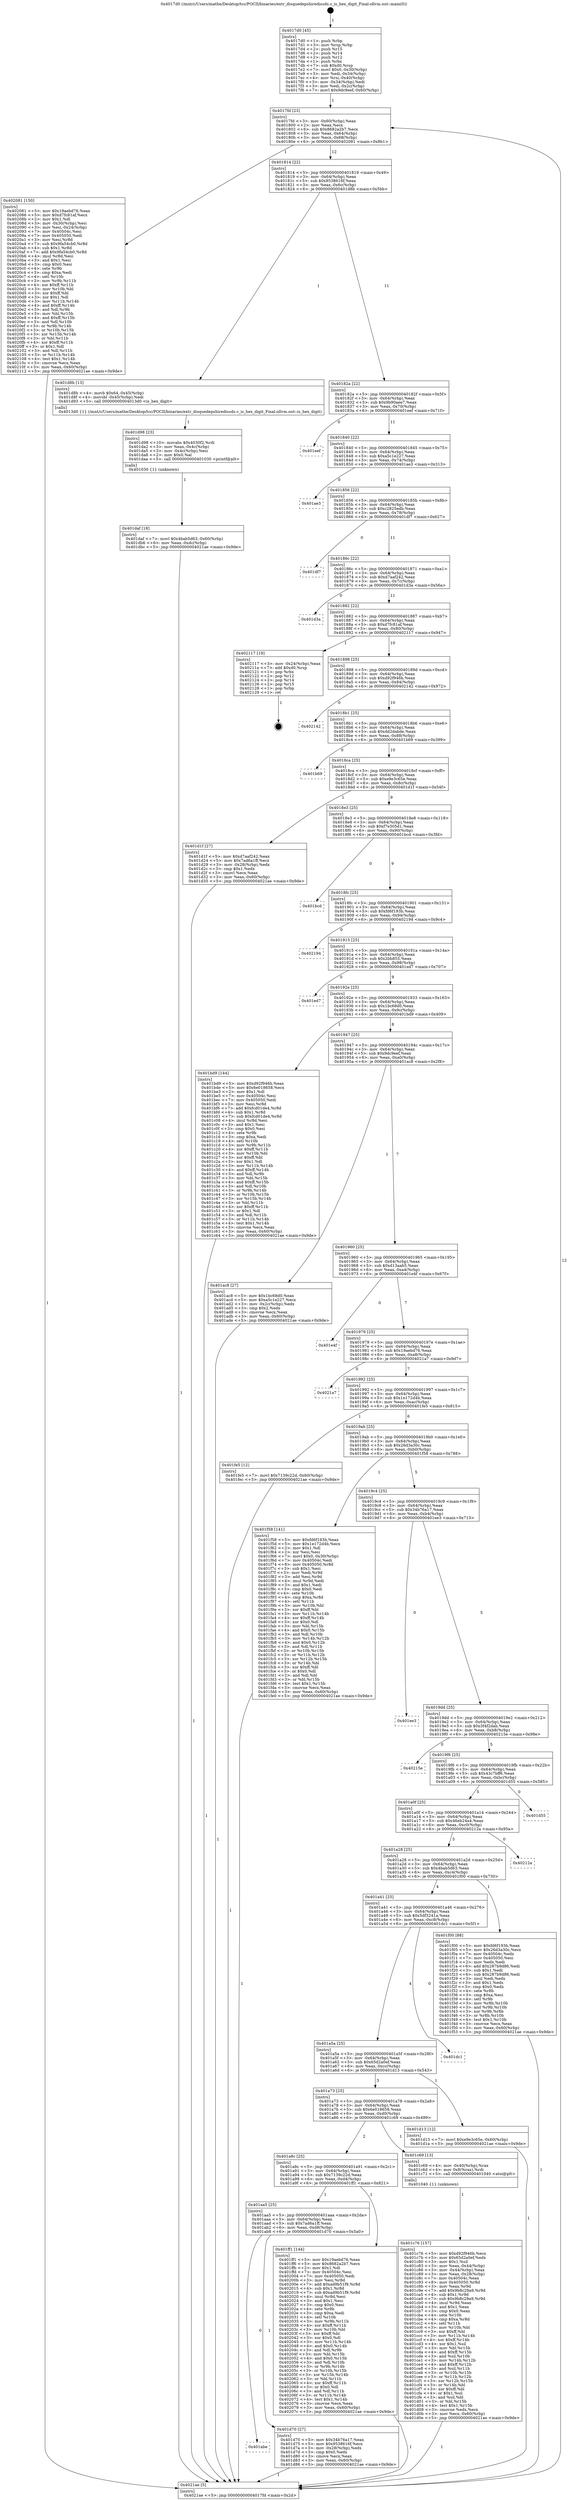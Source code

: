 digraph "0x4017d0" {
  label = "0x4017d0 (/mnt/c/Users/mathe/Desktop/tcc/POCII/binaries/extr_disquedepshiredissds.c_is_hex_digit_Final-ollvm.out::main(0))"
  labelloc = "t"
  node[shape=record]

  Entry [label="",width=0.3,height=0.3,shape=circle,fillcolor=black,style=filled]
  "0x4017fd" [label="{
     0x4017fd [23]\l
     | [instrs]\l
     &nbsp;&nbsp;0x4017fd \<+3\>: mov -0x60(%rbp),%eax\l
     &nbsp;&nbsp;0x401800 \<+2\>: mov %eax,%ecx\l
     &nbsp;&nbsp;0x401802 \<+6\>: sub $0x8682a2b7,%ecx\l
     &nbsp;&nbsp;0x401808 \<+3\>: mov %eax,-0x64(%rbp)\l
     &nbsp;&nbsp;0x40180b \<+3\>: mov %ecx,-0x68(%rbp)\l
     &nbsp;&nbsp;0x40180e \<+6\>: je 0000000000402081 \<main+0x8b1\>\l
  }"]
  "0x402081" [label="{
     0x402081 [150]\l
     | [instrs]\l
     &nbsp;&nbsp;0x402081 \<+5\>: mov $0x19aebd76,%eax\l
     &nbsp;&nbsp;0x402086 \<+5\>: mov $0xd7fc81af,%ecx\l
     &nbsp;&nbsp;0x40208b \<+2\>: mov $0x1,%dl\l
     &nbsp;&nbsp;0x40208d \<+3\>: mov -0x30(%rbp),%esi\l
     &nbsp;&nbsp;0x402090 \<+3\>: mov %esi,-0x24(%rbp)\l
     &nbsp;&nbsp;0x402093 \<+7\>: mov 0x40504c,%esi\l
     &nbsp;&nbsp;0x40209a \<+7\>: mov 0x405050,%edi\l
     &nbsp;&nbsp;0x4020a1 \<+3\>: mov %esi,%r8d\l
     &nbsp;&nbsp;0x4020a4 \<+7\>: sub $0x9fa54cb0,%r8d\l
     &nbsp;&nbsp;0x4020ab \<+4\>: sub $0x1,%r8d\l
     &nbsp;&nbsp;0x4020af \<+7\>: add $0x9fa54cb0,%r8d\l
     &nbsp;&nbsp;0x4020b6 \<+4\>: imul %r8d,%esi\l
     &nbsp;&nbsp;0x4020ba \<+3\>: and $0x1,%esi\l
     &nbsp;&nbsp;0x4020bd \<+3\>: cmp $0x0,%esi\l
     &nbsp;&nbsp;0x4020c0 \<+4\>: sete %r9b\l
     &nbsp;&nbsp;0x4020c4 \<+3\>: cmp $0xa,%edi\l
     &nbsp;&nbsp;0x4020c7 \<+4\>: setl %r10b\l
     &nbsp;&nbsp;0x4020cb \<+3\>: mov %r9b,%r11b\l
     &nbsp;&nbsp;0x4020ce \<+4\>: xor $0xff,%r11b\l
     &nbsp;&nbsp;0x4020d2 \<+3\>: mov %r10b,%bl\l
     &nbsp;&nbsp;0x4020d5 \<+3\>: xor $0xff,%bl\l
     &nbsp;&nbsp;0x4020d8 \<+3\>: xor $0x1,%dl\l
     &nbsp;&nbsp;0x4020db \<+3\>: mov %r11b,%r14b\l
     &nbsp;&nbsp;0x4020de \<+4\>: and $0xff,%r14b\l
     &nbsp;&nbsp;0x4020e2 \<+3\>: and %dl,%r9b\l
     &nbsp;&nbsp;0x4020e5 \<+3\>: mov %bl,%r15b\l
     &nbsp;&nbsp;0x4020e8 \<+4\>: and $0xff,%r15b\l
     &nbsp;&nbsp;0x4020ec \<+3\>: and %dl,%r10b\l
     &nbsp;&nbsp;0x4020ef \<+3\>: or %r9b,%r14b\l
     &nbsp;&nbsp;0x4020f2 \<+3\>: or %r10b,%r15b\l
     &nbsp;&nbsp;0x4020f5 \<+3\>: xor %r15b,%r14b\l
     &nbsp;&nbsp;0x4020f8 \<+3\>: or %bl,%r11b\l
     &nbsp;&nbsp;0x4020fb \<+4\>: xor $0xff,%r11b\l
     &nbsp;&nbsp;0x4020ff \<+3\>: or $0x1,%dl\l
     &nbsp;&nbsp;0x402102 \<+3\>: and %dl,%r11b\l
     &nbsp;&nbsp;0x402105 \<+3\>: or %r11b,%r14b\l
     &nbsp;&nbsp;0x402108 \<+4\>: test $0x1,%r14b\l
     &nbsp;&nbsp;0x40210c \<+3\>: cmovne %ecx,%eax\l
     &nbsp;&nbsp;0x40210f \<+3\>: mov %eax,-0x60(%rbp)\l
     &nbsp;&nbsp;0x402112 \<+5\>: jmp 00000000004021ae \<main+0x9de\>\l
  }"]
  "0x401814" [label="{
     0x401814 [22]\l
     | [instrs]\l
     &nbsp;&nbsp;0x401814 \<+5\>: jmp 0000000000401819 \<main+0x49\>\l
     &nbsp;&nbsp;0x401819 \<+3\>: mov -0x64(%rbp),%eax\l
     &nbsp;&nbsp;0x40181c \<+5\>: sub $0x9538616f,%eax\l
     &nbsp;&nbsp;0x401821 \<+3\>: mov %eax,-0x6c(%rbp)\l
     &nbsp;&nbsp;0x401824 \<+6\>: je 0000000000401d8b \<main+0x5bb\>\l
  }"]
  Exit [label="",width=0.3,height=0.3,shape=circle,fillcolor=black,style=filled,peripheries=2]
  "0x401d8b" [label="{
     0x401d8b [13]\l
     | [instrs]\l
     &nbsp;&nbsp;0x401d8b \<+4\>: movb $0x64,-0x45(%rbp)\l
     &nbsp;&nbsp;0x401d8f \<+4\>: movsbl -0x45(%rbp),%edi\l
     &nbsp;&nbsp;0x401d93 \<+5\>: call 00000000004013d0 \<is_hex_digit\>\l
     | [calls]\l
     &nbsp;&nbsp;0x4013d0 \{1\} (/mnt/c/Users/mathe/Desktop/tcc/POCII/binaries/extr_disquedepshiredissds.c_is_hex_digit_Final-ollvm.out::is_hex_digit)\l
  }"]
  "0x40182a" [label="{
     0x40182a [22]\l
     | [instrs]\l
     &nbsp;&nbsp;0x40182a \<+5\>: jmp 000000000040182f \<main+0x5f\>\l
     &nbsp;&nbsp;0x40182f \<+3\>: mov -0x64(%rbp),%eax\l
     &nbsp;&nbsp;0x401832 \<+5\>: sub $0x9b90aee7,%eax\l
     &nbsp;&nbsp;0x401837 \<+3\>: mov %eax,-0x70(%rbp)\l
     &nbsp;&nbsp;0x40183a \<+6\>: je 0000000000401eef \<main+0x71f\>\l
  }"]
  "0x401daf" [label="{
     0x401daf [18]\l
     | [instrs]\l
     &nbsp;&nbsp;0x401daf \<+7\>: movl $0x4bab5d63,-0x60(%rbp)\l
     &nbsp;&nbsp;0x401db6 \<+6\>: mov %eax,-0xdc(%rbp)\l
     &nbsp;&nbsp;0x401dbc \<+5\>: jmp 00000000004021ae \<main+0x9de\>\l
  }"]
  "0x401eef" [label="{
     0x401eef\l
  }", style=dashed]
  "0x401840" [label="{
     0x401840 [22]\l
     | [instrs]\l
     &nbsp;&nbsp;0x401840 \<+5\>: jmp 0000000000401845 \<main+0x75\>\l
     &nbsp;&nbsp;0x401845 \<+3\>: mov -0x64(%rbp),%eax\l
     &nbsp;&nbsp;0x401848 \<+5\>: sub $0xa5c1e227,%eax\l
     &nbsp;&nbsp;0x40184d \<+3\>: mov %eax,-0x74(%rbp)\l
     &nbsp;&nbsp;0x401850 \<+6\>: je 0000000000401ae3 \<main+0x313\>\l
  }"]
  "0x401d98" [label="{
     0x401d98 [23]\l
     | [instrs]\l
     &nbsp;&nbsp;0x401d98 \<+10\>: movabs $0x4030f2,%rdi\l
     &nbsp;&nbsp;0x401da2 \<+3\>: mov %eax,-0x4c(%rbp)\l
     &nbsp;&nbsp;0x401da5 \<+3\>: mov -0x4c(%rbp),%esi\l
     &nbsp;&nbsp;0x401da8 \<+2\>: mov $0x0,%al\l
     &nbsp;&nbsp;0x401daa \<+5\>: call 0000000000401030 \<printf@plt\>\l
     | [calls]\l
     &nbsp;&nbsp;0x401030 \{1\} (unknown)\l
  }"]
  "0x401ae3" [label="{
     0x401ae3\l
  }", style=dashed]
  "0x401856" [label="{
     0x401856 [22]\l
     | [instrs]\l
     &nbsp;&nbsp;0x401856 \<+5\>: jmp 000000000040185b \<main+0x8b\>\l
     &nbsp;&nbsp;0x40185b \<+3\>: mov -0x64(%rbp),%eax\l
     &nbsp;&nbsp;0x40185e \<+5\>: sub $0xc2825edb,%eax\l
     &nbsp;&nbsp;0x401863 \<+3\>: mov %eax,-0x78(%rbp)\l
     &nbsp;&nbsp;0x401866 \<+6\>: je 0000000000401df7 \<main+0x627\>\l
  }"]
  "0x401abe" [label="{
     0x401abe\l
  }", style=dashed]
  "0x401df7" [label="{
     0x401df7\l
  }", style=dashed]
  "0x40186c" [label="{
     0x40186c [22]\l
     | [instrs]\l
     &nbsp;&nbsp;0x40186c \<+5\>: jmp 0000000000401871 \<main+0xa1\>\l
     &nbsp;&nbsp;0x401871 \<+3\>: mov -0x64(%rbp),%eax\l
     &nbsp;&nbsp;0x401874 \<+5\>: sub $0xd7aaf242,%eax\l
     &nbsp;&nbsp;0x401879 \<+3\>: mov %eax,-0x7c(%rbp)\l
     &nbsp;&nbsp;0x40187c \<+6\>: je 0000000000401d3a \<main+0x56a\>\l
  }"]
  "0x401d70" [label="{
     0x401d70 [27]\l
     | [instrs]\l
     &nbsp;&nbsp;0x401d70 \<+5\>: mov $0x34b76a17,%eax\l
     &nbsp;&nbsp;0x401d75 \<+5\>: mov $0x9538616f,%ecx\l
     &nbsp;&nbsp;0x401d7a \<+3\>: mov -0x28(%rbp),%edx\l
     &nbsp;&nbsp;0x401d7d \<+3\>: cmp $0x0,%edx\l
     &nbsp;&nbsp;0x401d80 \<+3\>: cmove %ecx,%eax\l
     &nbsp;&nbsp;0x401d83 \<+3\>: mov %eax,-0x60(%rbp)\l
     &nbsp;&nbsp;0x401d86 \<+5\>: jmp 00000000004021ae \<main+0x9de\>\l
  }"]
  "0x401d3a" [label="{
     0x401d3a\l
  }", style=dashed]
  "0x401882" [label="{
     0x401882 [22]\l
     | [instrs]\l
     &nbsp;&nbsp;0x401882 \<+5\>: jmp 0000000000401887 \<main+0xb7\>\l
     &nbsp;&nbsp;0x401887 \<+3\>: mov -0x64(%rbp),%eax\l
     &nbsp;&nbsp;0x40188a \<+5\>: sub $0xd7fc81af,%eax\l
     &nbsp;&nbsp;0x40188f \<+3\>: mov %eax,-0x80(%rbp)\l
     &nbsp;&nbsp;0x401892 \<+6\>: je 0000000000402117 \<main+0x947\>\l
  }"]
  "0x401aa5" [label="{
     0x401aa5 [25]\l
     | [instrs]\l
     &nbsp;&nbsp;0x401aa5 \<+5\>: jmp 0000000000401aaa \<main+0x2da\>\l
     &nbsp;&nbsp;0x401aaa \<+3\>: mov -0x64(%rbp),%eax\l
     &nbsp;&nbsp;0x401aad \<+5\>: sub $0x7ad6a1ff,%eax\l
     &nbsp;&nbsp;0x401ab2 \<+6\>: mov %eax,-0xd8(%rbp)\l
     &nbsp;&nbsp;0x401ab8 \<+6\>: je 0000000000401d70 \<main+0x5a0\>\l
  }"]
  "0x402117" [label="{
     0x402117 [19]\l
     | [instrs]\l
     &nbsp;&nbsp;0x402117 \<+3\>: mov -0x24(%rbp),%eax\l
     &nbsp;&nbsp;0x40211a \<+7\>: add $0xd0,%rsp\l
     &nbsp;&nbsp;0x402121 \<+1\>: pop %rbx\l
     &nbsp;&nbsp;0x402122 \<+2\>: pop %r12\l
     &nbsp;&nbsp;0x402124 \<+2\>: pop %r14\l
     &nbsp;&nbsp;0x402126 \<+2\>: pop %r15\l
     &nbsp;&nbsp;0x402128 \<+1\>: pop %rbp\l
     &nbsp;&nbsp;0x402129 \<+1\>: ret\l
  }"]
  "0x401898" [label="{
     0x401898 [25]\l
     | [instrs]\l
     &nbsp;&nbsp;0x401898 \<+5\>: jmp 000000000040189d \<main+0xcd\>\l
     &nbsp;&nbsp;0x40189d \<+3\>: mov -0x64(%rbp),%eax\l
     &nbsp;&nbsp;0x4018a0 \<+5\>: sub $0xd92f946b,%eax\l
     &nbsp;&nbsp;0x4018a5 \<+6\>: mov %eax,-0x84(%rbp)\l
     &nbsp;&nbsp;0x4018ab \<+6\>: je 0000000000402142 \<main+0x972\>\l
  }"]
  "0x401ff1" [label="{
     0x401ff1 [144]\l
     | [instrs]\l
     &nbsp;&nbsp;0x401ff1 \<+5\>: mov $0x19aebd76,%eax\l
     &nbsp;&nbsp;0x401ff6 \<+5\>: mov $0x8682a2b7,%ecx\l
     &nbsp;&nbsp;0x401ffb \<+2\>: mov $0x1,%dl\l
     &nbsp;&nbsp;0x401ffd \<+7\>: mov 0x40504c,%esi\l
     &nbsp;&nbsp;0x402004 \<+7\>: mov 0x405050,%edi\l
     &nbsp;&nbsp;0x40200b \<+3\>: mov %esi,%r8d\l
     &nbsp;&nbsp;0x40200e \<+7\>: add $0xad9b51f9,%r8d\l
     &nbsp;&nbsp;0x402015 \<+4\>: sub $0x1,%r8d\l
     &nbsp;&nbsp;0x402019 \<+7\>: sub $0xad9b51f9,%r8d\l
     &nbsp;&nbsp;0x402020 \<+4\>: imul %r8d,%esi\l
     &nbsp;&nbsp;0x402024 \<+3\>: and $0x1,%esi\l
     &nbsp;&nbsp;0x402027 \<+3\>: cmp $0x0,%esi\l
     &nbsp;&nbsp;0x40202a \<+4\>: sete %r9b\l
     &nbsp;&nbsp;0x40202e \<+3\>: cmp $0xa,%edi\l
     &nbsp;&nbsp;0x402031 \<+4\>: setl %r10b\l
     &nbsp;&nbsp;0x402035 \<+3\>: mov %r9b,%r11b\l
     &nbsp;&nbsp;0x402038 \<+4\>: xor $0xff,%r11b\l
     &nbsp;&nbsp;0x40203c \<+3\>: mov %r10b,%bl\l
     &nbsp;&nbsp;0x40203f \<+3\>: xor $0xff,%bl\l
     &nbsp;&nbsp;0x402042 \<+3\>: xor $0x0,%dl\l
     &nbsp;&nbsp;0x402045 \<+3\>: mov %r11b,%r14b\l
     &nbsp;&nbsp;0x402048 \<+4\>: and $0x0,%r14b\l
     &nbsp;&nbsp;0x40204c \<+3\>: and %dl,%r9b\l
     &nbsp;&nbsp;0x40204f \<+3\>: mov %bl,%r15b\l
     &nbsp;&nbsp;0x402052 \<+4\>: and $0x0,%r15b\l
     &nbsp;&nbsp;0x402056 \<+3\>: and %dl,%r10b\l
     &nbsp;&nbsp;0x402059 \<+3\>: or %r9b,%r14b\l
     &nbsp;&nbsp;0x40205c \<+3\>: or %r10b,%r15b\l
     &nbsp;&nbsp;0x40205f \<+3\>: xor %r15b,%r14b\l
     &nbsp;&nbsp;0x402062 \<+3\>: or %bl,%r11b\l
     &nbsp;&nbsp;0x402065 \<+4\>: xor $0xff,%r11b\l
     &nbsp;&nbsp;0x402069 \<+3\>: or $0x0,%dl\l
     &nbsp;&nbsp;0x40206c \<+3\>: and %dl,%r11b\l
     &nbsp;&nbsp;0x40206f \<+3\>: or %r11b,%r14b\l
     &nbsp;&nbsp;0x402072 \<+4\>: test $0x1,%r14b\l
     &nbsp;&nbsp;0x402076 \<+3\>: cmovne %ecx,%eax\l
     &nbsp;&nbsp;0x402079 \<+3\>: mov %eax,-0x60(%rbp)\l
     &nbsp;&nbsp;0x40207c \<+5\>: jmp 00000000004021ae \<main+0x9de\>\l
  }"]
  "0x402142" [label="{
     0x402142\l
  }", style=dashed]
  "0x4018b1" [label="{
     0x4018b1 [25]\l
     | [instrs]\l
     &nbsp;&nbsp;0x4018b1 \<+5\>: jmp 00000000004018b6 \<main+0xe6\>\l
     &nbsp;&nbsp;0x4018b6 \<+3\>: mov -0x64(%rbp),%eax\l
     &nbsp;&nbsp;0x4018b9 \<+5\>: sub $0xdd2dabde,%eax\l
     &nbsp;&nbsp;0x4018be \<+6\>: mov %eax,-0x88(%rbp)\l
     &nbsp;&nbsp;0x4018c4 \<+6\>: je 0000000000401b69 \<main+0x399\>\l
  }"]
  "0x401c76" [label="{
     0x401c76 [157]\l
     | [instrs]\l
     &nbsp;&nbsp;0x401c76 \<+5\>: mov $0xd92f946b,%ecx\l
     &nbsp;&nbsp;0x401c7b \<+5\>: mov $0x65d2a0ef,%edx\l
     &nbsp;&nbsp;0x401c80 \<+3\>: mov $0x1,%sil\l
     &nbsp;&nbsp;0x401c83 \<+3\>: mov %eax,-0x44(%rbp)\l
     &nbsp;&nbsp;0x401c86 \<+3\>: mov -0x44(%rbp),%eax\l
     &nbsp;&nbsp;0x401c89 \<+3\>: mov %eax,-0x28(%rbp)\l
     &nbsp;&nbsp;0x401c8c \<+7\>: mov 0x40504c,%eax\l
     &nbsp;&nbsp;0x401c93 \<+8\>: mov 0x405050,%r8d\l
     &nbsp;&nbsp;0x401c9b \<+3\>: mov %eax,%r9d\l
     &nbsp;&nbsp;0x401c9e \<+7\>: add $0x9b8c29a9,%r9d\l
     &nbsp;&nbsp;0x401ca5 \<+4\>: sub $0x1,%r9d\l
     &nbsp;&nbsp;0x401ca9 \<+7\>: sub $0x9b8c29a9,%r9d\l
     &nbsp;&nbsp;0x401cb0 \<+4\>: imul %r9d,%eax\l
     &nbsp;&nbsp;0x401cb4 \<+3\>: and $0x1,%eax\l
     &nbsp;&nbsp;0x401cb7 \<+3\>: cmp $0x0,%eax\l
     &nbsp;&nbsp;0x401cba \<+4\>: sete %r10b\l
     &nbsp;&nbsp;0x401cbe \<+4\>: cmp $0xa,%r8d\l
     &nbsp;&nbsp;0x401cc2 \<+4\>: setl %r11b\l
     &nbsp;&nbsp;0x401cc6 \<+3\>: mov %r10b,%bl\l
     &nbsp;&nbsp;0x401cc9 \<+3\>: xor $0xff,%bl\l
     &nbsp;&nbsp;0x401ccc \<+3\>: mov %r11b,%r14b\l
     &nbsp;&nbsp;0x401ccf \<+4\>: xor $0xff,%r14b\l
     &nbsp;&nbsp;0x401cd3 \<+4\>: xor $0x1,%sil\l
     &nbsp;&nbsp;0x401cd7 \<+3\>: mov %bl,%r15b\l
     &nbsp;&nbsp;0x401cda \<+4\>: and $0xff,%r15b\l
     &nbsp;&nbsp;0x401cde \<+3\>: and %sil,%r10b\l
     &nbsp;&nbsp;0x401ce1 \<+3\>: mov %r14b,%r12b\l
     &nbsp;&nbsp;0x401ce4 \<+4\>: and $0xff,%r12b\l
     &nbsp;&nbsp;0x401ce8 \<+3\>: and %sil,%r11b\l
     &nbsp;&nbsp;0x401ceb \<+3\>: or %r10b,%r15b\l
     &nbsp;&nbsp;0x401cee \<+3\>: or %r11b,%r12b\l
     &nbsp;&nbsp;0x401cf1 \<+3\>: xor %r12b,%r15b\l
     &nbsp;&nbsp;0x401cf4 \<+3\>: or %r14b,%bl\l
     &nbsp;&nbsp;0x401cf7 \<+3\>: xor $0xff,%bl\l
     &nbsp;&nbsp;0x401cfa \<+4\>: or $0x1,%sil\l
     &nbsp;&nbsp;0x401cfe \<+3\>: and %sil,%bl\l
     &nbsp;&nbsp;0x401d01 \<+3\>: or %bl,%r15b\l
     &nbsp;&nbsp;0x401d04 \<+4\>: test $0x1,%r15b\l
     &nbsp;&nbsp;0x401d08 \<+3\>: cmovne %edx,%ecx\l
     &nbsp;&nbsp;0x401d0b \<+3\>: mov %ecx,-0x60(%rbp)\l
     &nbsp;&nbsp;0x401d0e \<+5\>: jmp 00000000004021ae \<main+0x9de\>\l
  }"]
  "0x401b69" [label="{
     0x401b69\l
  }", style=dashed]
  "0x4018ca" [label="{
     0x4018ca [25]\l
     | [instrs]\l
     &nbsp;&nbsp;0x4018ca \<+5\>: jmp 00000000004018cf \<main+0xff\>\l
     &nbsp;&nbsp;0x4018cf \<+3\>: mov -0x64(%rbp),%eax\l
     &nbsp;&nbsp;0x4018d2 \<+5\>: sub $0xe9e3c65e,%eax\l
     &nbsp;&nbsp;0x4018d7 \<+6\>: mov %eax,-0x8c(%rbp)\l
     &nbsp;&nbsp;0x4018dd \<+6\>: je 0000000000401d1f \<main+0x54f\>\l
  }"]
  "0x401a8c" [label="{
     0x401a8c [25]\l
     | [instrs]\l
     &nbsp;&nbsp;0x401a8c \<+5\>: jmp 0000000000401a91 \<main+0x2c1\>\l
     &nbsp;&nbsp;0x401a91 \<+3\>: mov -0x64(%rbp),%eax\l
     &nbsp;&nbsp;0x401a94 \<+5\>: sub $0x7139c22d,%eax\l
     &nbsp;&nbsp;0x401a99 \<+6\>: mov %eax,-0xd4(%rbp)\l
     &nbsp;&nbsp;0x401a9f \<+6\>: je 0000000000401ff1 \<main+0x821\>\l
  }"]
  "0x401d1f" [label="{
     0x401d1f [27]\l
     | [instrs]\l
     &nbsp;&nbsp;0x401d1f \<+5\>: mov $0xd7aaf242,%eax\l
     &nbsp;&nbsp;0x401d24 \<+5\>: mov $0x7ad6a1ff,%ecx\l
     &nbsp;&nbsp;0x401d29 \<+3\>: mov -0x28(%rbp),%edx\l
     &nbsp;&nbsp;0x401d2c \<+3\>: cmp $0x1,%edx\l
     &nbsp;&nbsp;0x401d2f \<+3\>: cmovl %ecx,%eax\l
     &nbsp;&nbsp;0x401d32 \<+3\>: mov %eax,-0x60(%rbp)\l
     &nbsp;&nbsp;0x401d35 \<+5\>: jmp 00000000004021ae \<main+0x9de\>\l
  }"]
  "0x4018e3" [label="{
     0x4018e3 [25]\l
     | [instrs]\l
     &nbsp;&nbsp;0x4018e3 \<+5\>: jmp 00000000004018e8 \<main+0x118\>\l
     &nbsp;&nbsp;0x4018e8 \<+3\>: mov -0x64(%rbp),%eax\l
     &nbsp;&nbsp;0x4018eb \<+5\>: sub $0xf7e305d1,%eax\l
     &nbsp;&nbsp;0x4018f0 \<+6\>: mov %eax,-0x90(%rbp)\l
     &nbsp;&nbsp;0x4018f6 \<+6\>: je 0000000000401bcd \<main+0x3fd\>\l
  }"]
  "0x401c69" [label="{
     0x401c69 [13]\l
     | [instrs]\l
     &nbsp;&nbsp;0x401c69 \<+4\>: mov -0x40(%rbp),%rax\l
     &nbsp;&nbsp;0x401c6d \<+4\>: mov 0x8(%rax),%rdi\l
     &nbsp;&nbsp;0x401c71 \<+5\>: call 0000000000401040 \<atoi@plt\>\l
     | [calls]\l
     &nbsp;&nbsp;0x401040 \{1\} (unknown)\l
  }"]
  "0x401bcd" [label="{
     0x401bcd\l
  }", style=dashed]
  "0x4018fc" [label="{
     0x4018fc [25]\l
     | [instrs]\l
     &nbsp;&nbsp;0x4018fc \<+5\>: jmp 0000000000401901 \<main+0x131\>\l
     &nbsp;&nbsp;0x401901 \<+3\>: mov -0x64(%rbp),%eax\l
     &nbsp;&nbsp;0x401904 \<+5\>: sub $0xfd6f193b,%eax\l
     &nbsp;&nbsp;0x401909 \<+6\>: mov %eax,-0x94(%rbp)\l
     &nbsp;&nbsp;0x40190f \<+6\>: je 0000000000402194 \<main+0x9c4\>\l
  }"]
  "0x401a73" [label="{
     0x401a73 [25]\l
     | [instrs]\l
     &nbsp;&nbsp;0x401a73 \<+5\>: jmp 0000000000401a78 \<main+0x2a8\>\l
     &nbsp;&nbsp;0x401a78 \<+3\>: mov -0x64(%rbp),%eax\l
     &nbsp;&nbsp;0x401a7b \<+5\>: sub $0x6e018658,%eax\l
     &nbsp;&nbsp;0x401a80 \<+6\>: mov %eax,-0xd0(%rbp)\l
     &nbsp;&nbsp;0x401a86 \<+6\>: je 0000000000401c69 \<main+0x499\>\l
  }"]
  "0x402194" [label="{
     0x402194\l
  }", style=dashed]
  "0x401915" [label="{
     0x401915 [25]\l
     | [instrs]\l
     &nbsp;&nbsp;0x401915 \<+5\>: jmp 000000000040191a \<main+0x14a\>\l
     &nbsp;&nbsp;0x40191a \<+3\>: mov -0x64(%rbp),%eax\l
     &nbsp;&nbsp;0x40191d \<+5\>: sub $0x2bb855,%eax\l
     &nbsp;&nbsp;0x401922 \<+6\>: mov %eax,-0x98(%rbp)\l
     &nbsp;&nbsp;0x401928 \<+6\>: je 0000000000401ed7 \<main+0x707\>\l
  }"]
  "0x401d13" [label="{
     0x401d13 [12]\l
     | [instrs]\l
     &nbsp;&nbsp;0x401d13 \<+7\>: movl $0xe9e3c65e,-0x60(%rbp)\l
     &nbsp;&nbsp;0x401d1a \<+5\>: jmp 00000000004021ae \<main+0x9de\>\l
  }"]
  "0x401ed7" [label="{
     0x401ed7\l
  }", style=dashed]
  "0x40192e" [label="{
     0x40192e [25]\l
     | [instrs]\l
     &nbsp;&nbsp;0x40192e \<+5\>: jmp 0000000000401933 \<main+0x163\>\l
     &nbsp;&nbsp;0x401933 \<+3\>: mov -0x64(%rbp),%eax\l
     &nbsp;&nbsp;0x401936 \<+5\>: sub $0x1bc68d0,%eax\l
     &nbsp;&nbsp;0x40193b \<+6\>: mov %eax,-0x9c(%rbp)\l
     &nbsp;&nbsp;0x401941 \<+6\>: je 0000000000401bd9 \<main+0x409\>\l
  }"]
  "0x401a5a" [label="{
     0x401a5a [25]\l
     | [instrs]\l
     &nbsp;&nbsp;0x401a5a \<+5\>: jmp 0000000000401a5f \<main+0x28f\>\l
     &nbsp;&nbsp;0x401a5f \<+3\>: mov -0x64(%rbp),%eax\l
     &nbsp;&nbsp;0x401a62 \<+5\>: sub $0x65d2a0ef,%eax\l
     &nbsp;&nbsp;0x401a67 \<+6\>: mov %eax,-0xcc(%rbp)\l
     &nbsp;&nbsp;0x401a6d \<+6\>: je 0000000000401d13 \<main+0x543\>\l
  }"]
  "0x401bd9" [label="{
     0x401bd9 [144]\l
     | [instrs]\l
     &nbsp;&nbsp;0x401bd9 \<+5\>: mov $0xd92f946b,%eax\l
     &nbsp;&nbsp;0x401bde \<+5\>: mov $0x6e018658,%ecx\l
     &nbsp;&nbsp;0x401be3 \<+2\>: mov $0x1,%dl\l
     &nbsp;&nbsp;0x401be5 \<+7\>: mov 0x40504c,%esi\l
     &nbsp;&nbsp;0x401bec \<+7\>: mov 0x405050,%edi\l
     &nbsp;&nbsp;0x401bf3 \<+3\>: mov %esi,%r8d\l
     &nbsp;&nbsp;0x401bf6 \<+7\>: add $0xfcd01de4,%r8d\l
     &nbsp;&nbsp;0x401bfd \<+4\>: sub $0x1,%r8d\l
     &nbsp;&nbsp;0x401c01 \<+7\>: sub $0xfcd01de4,%r8d\l
     &nbsp;&nbsp;0x401c08 \<+4\>: imul %r8d,%esi\l
     &nbsp;&nbsp;0x401c0c \<+3\>: and $0x1,%esi\l
     &nbsp;&nbsp;0x401c0f \<+3\>: cmp $0x0,%esi\l
     &nbsp;&nbsp;0x401c12 \<+4\>: sete %r9b\l
     &nbsp;&nbsp;0x401c16 \<+3\>: cmp $0xa,%edi\l
     &nbsp;&nbsp;0x401c19 \<+4\>: setl %r10b\l
     &nbsp;&nbsp;0x401c1d \<+3\>: mov %r9b,%r11b\l
     &nbsp;&nbsp;0x401c20 \<+4\>: xor $0xff,%r11b\l
     &nbsp;&nbsp;0x401c24 \<+3\>: mov %r10b,%bl\l
     &nbsp;&nbsp;0x401c27 \<+3\>: xor $0xff,%bl\l
     &nbsp;&nbsp;0x401c2a \<+3\>: xor $0x1,%dl\l
     &nbsp;&nbsp;0x401c2d \<+3\>: mov %r11b,%r14b\l
     &nbsp;&nbsp;0x401c30 \<+4\>: and $0xff,%r14b\l
     &nbsp;&nbsp;0x401c34 \<+3\>: and %dl,%r9b\l
     &nbsp;&nbsp;0x401c37 \<+3\>: mov %bl,%r15b\l
     &nbsp;&nbsp;0x401c3a \<+4\>: and $0xff,%r15b\l
     &nbsp;&nbsp;0x401c3e \<+3\>: and %dl,%r10b\l
     &nbsp;&nbsp;0x401c41 \<+3\>: or %r9b,%r14b\l
     &nbsp;&nbsp;0x401c44 \<+3\>: or %r10b,%r15b\l
     &nbsp;&nbsp;0x401c47 \<+3\>: xor %r15b,%r14b\l
     &nbsp;&nbsp;0x401c4a \<+3\>: or %bl,%r11b\l
     &nbsp;&nbsp;0x401c4d \<+4\>: xor $0xff,%r11b\l
     &nbsp;&nbsp;0x401c51 \<+3\>: or $0x1,%dl\l
     &nbsp;&nbsp;0x401c54 \<+3\>: and %dl,%r11b\l
     &nbsp;&nbsp;0x401c57 \<+3\>: or %r11b,%r14b\l
     &nbsp;&nbsp;0x401c5a \<+4\>: test $0x1,%r14b\l
     &nbsp;&nbsp;0x401c5e \<+3\>: cmovne %ecx,%eax\l
     &nbsp;&nbsp;0x401c61 \<+3\>: mov %eax,-0x60(%rbp)\l
     &nbsp;&nbsp;0x401c64 \<+5\>: jmp 00000000004021ae \<main+0x9de\>\l
  }"]
  "0x401947" [label="{
     0x401947 [25]\l
     | [instrs]\l
     &nbsp;&nbsp;0x401947 \<+5\>: jmp 000000000040194c \<main+0x17c\>\l
     &nbsp;&nbsp;0x40194c \<+3\>: mov -0x64(%rbp),%eax\l
     &nbsp;&nbsp;0x40194f \<+5\>: sub $0x9dc9eef,%eax\l
     &nbsp;&nbsp;0x401954 \<+6\>: mov %eax,-0xa0(%rbp)\l
     &nbsp;&nbsp;0x40195a \<+6\>: je 0000000000401ac8 \<main+0x2f8\>\l
  }"]
  "0x401dc1" [label="{
     0x401dc1\l
  }", style=dashed]
  "0x401ac8" [label="{
     0x401ac8 [27]\l
     | [instrs]\l
     &nbsp;&nbsp;0x401ac8 \<+5\>: mov $0x1bc68d0,%eax\l
     &nbsp;&nbsp;0x401acd \<+5\>: mov $0xa5c1e227,%ecx\l
     &nbsp;&nbsp;0x401ad2 \<+3\>: mov -0x2c(%rbp),%edx\l
     &nbsp;&nbsp;0x401ad5 \<+3\>: cmp $0x2,%edx\l
     &nbsp;&nbsp;0x401ad8 \<+3\>: cmovne %ecx,%eax\l
     &nbsp;&nbsp;0x401adb \<+3\>: mov %eax,-0x60(%rbp)\l
     &nbsp;&nbsp;0x401ade \<+5\>: jmp 00000000004021ae \<main+0x9de\>\l
  }"]
  "0x401960" [label="{
     0x401960 [25]\l
     | [instrs]\l
     &nbsp;&nbsp;0x401960 \<+5\>: jmp 0000000000401965 \<main+0x195\>\l
     &nbsp;&nbsp;0x401965 \<+3\>: mov -0x64(%rbp),%eax\l
     &nbsp;&nbsp;0x401968 \<+5\>: sub $0xd13aab5,%eax\l
     &nbsp;&nbsp;0x40196d \<+6\>: mov %eax,-0xa4(%rbp)\l
     &nbsp;&nbsp;0x401973 \<+6\>: je 0000000000401e4f \<main+0x67f\>\l
  }"]
  "0x4021ae" [label="{
     0x4021ae [5]\l
     | [instrs]\l
     &nbsp;&nbsp;0x4021ae \<+5\>: jmp 00000000004017fd \<main+0x2d\>\l
  }"]
  "0x4017d0" [label="{
     0x4017d0 [45]\l
     | [instrs]\l
     &nbsp;&nbsp;0x4017d0 \<+1\>: push %rbp\l
     &nbsp;&nbsp;0x4017d1 \<+3\>: mov %rsp,%rbp\l
     &nbsp;&nbsp;0x4017d4 \<+2\>: push %r15\l
     &nbsp;&nbsp;0x4017d6 \<+2\>: push %r14\l
     &nbsp;&nbsp;0x4017d8 \<+2\>: push %r12\l
     &nbsp;&nbsp;0x4017da \<+1\>: push %rbx\l
     &nbsp;&nbsp;0x4017db \<+7\>: sub $0xd0,%rsp\l
     &nbsp;&nbsp;0x4017e2 \<+7\>: movl $0x0,-0x30(%rbp)\l
     &nbsp;&nbsp;0x4017e9 \<+3\>: mov %edi,-0x34(%rbp)\l
     &nbsp;&nbsp;0x4017ec \<+4\>: mov %rsi,-0x40(%rbp)\l
     &nbsp;&nbsp;0x4017f0 \<+3\>: mov -0x34(%rbp),%edi\l
     &nbsp;&nbsp;0x4017f3 \<+3\>: mov %edi,-0x2c(%rbp)\l
     &nbsp;&nbsp;0x4017f6 \<+7\>: movl $0x9dc9eef,-0x60(%rbp)\l
  }"]
  "0x401a41" [label="{
     0x401a41 [25]\l
     | [instrs]\l
     &nbsp;&nbsp;0x401a41 \<+5\>: jmp 0000000000401a46 \<main+0x276\>\l
     &nbsp;&nbsp;0x401a46 \<+3\>: mov -0x64(%rbp),%eax\l
     &nbsp;&nbsp;0x401a49 \<+5\>: sub $0x5df3241a,%eax\l
     &nbsp;&nbsp;0x401a4e \<+6\>: mov %eax,-0xc8(%rbp)\l
     &nbsp;&nbsp;0x401a54 \<+6\>: je 0000000000401dc1 \<main+0x5f1\>\l
  }"]
  "0x401e4f" [label="{
     0x401e4f\l
  }", style=dashed]
  "0x401979" [label="{
     0x401979 [25]\l
     | [instrs]\l
     &nbsp;&nbsp;0x401979 \<+5\>: jmp 000000000040197e \<main+0x1ae\>\l
     &nbsp;&nbsp;0x40197e \<+3\>: mov -0x64(%rbp),%eax\l
     &nbsp;&nbsp;0x401981 \<+5\>: sub $0x19aebd76,%eax\l
     &nbsp;&nbsp;0x401986 \<+6\>: mov %eax,-0xa8(%rbp)\l
     &nbsp;&nbsp;0x40198c \<+6\>: je 00000000004021a7 \<main+0x9d7\>\l
  }"]
  "0x401f00" [label="{
     0x401f00 [88]\l
     | [instrs]\l
     &nbsp;&nbsp;0x401f00 \<+5\>: mov $0xfd6f193b,%eax\l
     &nbsp;&nbsp;0x401f05 \<+5\>: mov $0x26d3a30c,%ecx\l
     &nbsp;&nbsp;0x401f0a \<+7\>: mov 0x40504c,%edx\l
     &nbsp;&nbsp;0x401f11 \<+7\>: mov 0x405050,%esi\l
     &nbsp;&nbsp;0x401f18 \<+2\>: mov %edx,%edi\l
     &nbsp;&nbsp;0x401f1a \<+6\>: add $0x287b9d86,%edi\l
     &nbsp;&nbsp;0x401f20 \<+3\>: sub $0x1,%edi\l
     &nbsp;&nbsp;0x401f23 \<+6\>: sub $0x287b9d86,%edi\l
     &nbsp;&nbsp;0x401f29 \<+3\>: imul %edi,%edx\l
     &nbsp;&nbsp;0x401f2c \<+3\>: and $0x1,%edx\l
     &nbsp;&nbsp;0x401f2f \<+3\>: cmp $0x0,%edx\l
     &nbsp;&nbsp;0x401f32 \<+4\>: sete %r8b\l
     &nbsp;&nbsp;0x401f36 \<+3\>: cmp $0xa,%esi\l
     &nbsp;&nbsp;0x401f39 \<+4\>: setl %r9b\l
     &nbsp;&nbsp;0x401f3d \<+3\>: mov %r8b,%r10b\l
     &nbsp;&nbsp;0x401f40 \<+3\>: and %r9b,%r10b\l
     &nbsp;&nbsp;0x401f43 \<+3\>: xor %r9b,%r8b\l
     &nbsp;&nbsp;0x401f46 \<+3\>: or %r8b,%r10b\l
     &nbsp;&nbsp;0x401f49 \<+4\>: test $0x1,%r10b\l
     &nbsp;&nbsp;0x401f4d \<+3\>: cmovne %ecx,%eax\l
     &nbsp;&nbsp;0x401f50 \<+3\>: mov %eax,-0x60(%rbp)\l
     &nbsp;&nbsp;0x401f53 \<+5\>: jmp 00000000004021ae \<main+0x9de\>\l
  }"]
  "0x4021a7" [label="{
     0x4021a7\l
  }", style=dashed]
  "0x401992" [label="{
     0x401992 [25]\l
     | [instrs]\l
     &nbsp;&nbsp;0x401992 \<+5\>: jmp 0000000000401997 \<main+0x1c7\>\l
     &nbsp;&nbsp;0x401997 \<+3\>: mov -0x64(%rbp),%eax\l
     &nbsp;&nbsp;0x40199a \<+5\>: sub $0x1e172d4b,%eax\l
     &nbsp;&nbsp;0x40199f \<+6\>: mov %eax,-0xac(%rbp)\l
     &nbsp;&nbsp;0x4019a5 \<+6\>: je 0000000000401fe5 \<main+0x815\>\l
  }"]
  "0x401a28" [label="{
     0x401a28 [25]\l
     | [instrs]\l
     &nbsp;&nbsp;0x401a28 \<+5\>: jmp 0000000000401a2d \<main+0x25d\>\l
     &nbsp;&nbsp;0x401a2d \<+3\>: mov -0x64(%rbp),%eax\l
     &nbsp;&nbsp;0x401a30 \<+5\>: sub $0x4bab5d63,%eax\l
     &nbsp;&nbsp;0x401a35 \<+6\>: mov %eax,-0xc4(%rbp)\l
     &nbsp;&nbsp;0x401a3b \<+6\>: je 0000000000401f00 \<main+0x730\>\l
  }"]
  "0x401fe5" [label="{
     0x401fe5 [12]\l
     | [instrs]\l
     &nbsp;&nbsp;0x401fe5 \<+7\>: movl $0x7139c22d,-0x60(%rbp)\l
     &nbsp;&nbsp;0x401fec \<+5\>: jmp 00000000004021ae \<main+0x9de\>\l
  }"]
  "0x4019ab" [label="{
     0x4019ab [25]\l
     | [instrs]\l
     &nbsp;&nbsp;0x4019ab \<+5\>: jmp 00000000004019b0 \<main+0x1e0\>\l
     &nbsp;&nbsp;0x4019b0 \<+3\>: mov -0x64(%rbp),%eax\l
     &nbsp;&nbsp;0x4019b3 \<+5\>: sub $0x26d3a30c,%eax\l
     &nbsp;&nbsp;0x4019b8 \<+6\>: mov %eax,-0xb0(%rbp)\l
     &nbsp;&nbsp;0x4019be \<+6\>: je 0000000000401f58 \<main+0x788\>\l
  }"]
  "0x40212a" [label="{
     0x40212a\l
  }", style=dashed]
  "0x401f58" [label="{
     0x401f58 [141]\l
     | [instrs]\l
     &nbsp;&nbsp;0x401f58 \<+5\>: mov $0xfd6f193b,%eax\l
     &nbsp;&nbsp;0x401f5d \<+5\>: mov $0x1e172d4b,%ecx\l
     &nbsp;&nbsp;0x401f62 \<+2\>: mov $0x1,%dl\l
     &nbsp;&nbsp;0x401f64 \<+2\>: xor %esi,%esi\l
     &nbsp;&nbsp;0x401f66 \<+7\>: movl $0x0,-0x30(%rbp)\l
     &nbsp;&nbsp;0x401f6d \<+7\>: mov 0x40504c,%edi\l
     &nbsp;&nbsp;0x401f74 \<+8\>: mov 0x405050,%r8d\l
     &nbsp;&nbsp;0x401f7c \<+3\>: sub $0x1,%esi\l
     &nbsp;&nbsp;0x401f7f \<+3\>: mov %edi,%r9d\l
     &nbsp;&nbsp;0x401f82 \<+3\>: add %esi,%r9d\l
     &nbsp;&nbsp;0x401f85 \<+4\>: imul %r9d,%edi\l
     &nbsp;&nbsp;0x401f89 \<+3\>: and $0x1,%edi\l
     &nbsp;&nbsp;0x401f8c \<+3\>: cmp $0x0,%edi\l
     &nbsp;&nbsp;0x401f8f \<+4\>: sete %r10b\l
     &nbsp;&nbsp;0x401f93 \<+4\>: cmp $0xa,%r8d\l
     &nbsp;&nbsp;0x401f97 \<+4\>: setl %r11b\l
     &nbsp;&nbsp;0x401f9b \<+3\>: mov %r10b,%bl\l
     &nbsp;&nbsp;0x401f9e \<+3\>: xor $0xff,%bl\l
     &nbsp;&nbsp;0x401fa1 \<+3\>: mov %r11b,%r14b\l
     &nbsp;&nbsp;0x401fa4 \<+4\>: xor $0xff,%r14b\l
     &nbsp;&nbsp;0x401fa8 \<+3\>: xor $0x0,%dl\l
     &nbsp;&nbsp;0x401fab \<+3\>: mov %bl,%r15b\l
     &nbsp;&nbsp;0x401fae \<+4\>: and $0x0,%r15b\l
     &nbsp;&nbsp;0x401fb2 \<+3\>: and %dl,%r10b\l
     &nbsp;&nbsp;0x401fb5 \<+3\>: mov %r14b,%r12b\l
     &nbsp;&nbsp;0x401fb8 \<+4\>: and $0x0,%r12b\l
     &nbsp;&nbsp;0x401fbc \<+3\>: and %dl,%r11b\l
     &nbsp;&nbsp;0x401fbf \<+3\>: or %r10b,%r15b\l
     &nbsp;&nbsp;0x401fc2 \<+3\>: or %r11b,%r12b\l
     &nbsp;&nbsp;0x401fc5 \<+3\>: xor %r12b,%r15b\l
     &nbsp;&nbsp;0x401fc8 \<+3\>: or %r14b,%bl\l
     &nbsp;&nbsp;0x401fcb \<+3\>: xor $0xff,%bl\l
     &nbsp;&nbsp;0x401fce \<+3\>: or $0x0,%dl\l
     &nbsp;&nbsp;0x401fd1 \<+2\>: and %dl,%bl\l
     &nbsp;&nbsp;0x401fd3 \<+3\>: or %bl,%r15b\l
     &nbsp;&nbsp;0x401fd6 \<+4\>: test $0x1,%r15b\l
     &nbsp;&nbsp;0x401fda \<+3\>: cmovne %ecx,%eax\l
     &nbsp;&nbsp;0x401fdd \<+3\>: mov %eax,-0x60(%rbp)\l
     &nbsp;&nbsp;0x401fe0 \<+5\>: jmp 00000000004021ae \<main+0x9de\>\l
  }"]
  "0x4019c4" [label="{
     0x4019c4 [25]\l
     | [instrs]\l
     &nbsp;&nbsp;0x4019c4 \<+5\>: jmp 00000000004019c9 \<main+0x1f9\>\l
     &nbsp;&nbsp;0x4019c9 \<+3\>: mov -0x64(%rbp),%eax\l
     &nbsp;&nbsp;0x4019cc \<+5\>: sub $0x34b76a17,%eax\l
     &nbsp;&nbsp;0x4019d1 \<+6\>: mov %eax,-0xb4(%rbp)\l
     &nbsp;&nbsp;0x4019d7 \<+6\>: je 0000000000401ee3 \<main+0x713\>\l
  }"]
  "0x401a0f" [label="{
     0x401a0f [25]\l
     | [instrs]\l
     &nbsp;&nbsp;0x401a0f \<+5\>: jmp 0000000000401a14 \<main+0x244\>\l
     &nbsp;&nbsp;0x401a14 \<+3\>: mov -0x64(%rbp),%eax\l
     &nbsp;&nbsp;0x401a17 \<+5\>: sub $0x46eb24a4,%eax\l
     &nbsp;&nbsp;0x401a1c \<+6\>: mov %eax,-0xc0(%rbp)\l
     &nbsp;&nbsp;0x401a22 \<+6\>: je 000000000040212a \<main+0x95a\>\l
  }"]
  "0x401ee3" [label="{
     0x401ee3\l
  }", style=dashed]
  "0x4019dd" [label="{
     0x4019dd [25]\l
     | [instrs]\l
     &nbsp;&nbsp;0x4019dd \<+5\>: jmp 00000000004019e2 \<main+0x212\>\l
     &nbsp;&nbsp;0x4019e2 \<+3\>: mov -0x64(%rbp),%eax\l
     &nbsp;&nbsp;0x4019e5 \<+5\>: sub $0x3f4f2dab,%eax\l
     &nbsp;&nbsp;0x4019ea \<+6\>: mov %eax,-0xb8(%rbp)\l
     &nbsp;&nbsp;0x4019f0 \<+6\>: je 000000000040215e \<main+0x98e\>\l
  }"]
  "0x401d55" [label="{
     0x401d55\l
  }", style=dashed]
  "0x40215e" [label="{
     0x40215e\l
  }", style=dashed]
  "0x4019f6" [label="{
     0x4019f6 [25]\l
     | [instrs]\l
     &nbsp;&nbsp;0x4019f6 \<+5\>: jmp 00000000004019fb \<main+0x22b\>\l
     &nbsp;&nbsp;0x4019fb \<+3\>: mov -0x64(%rbp),%eax\l
     &nbsp;&nbsp;0x4019fe \<+5\>: sub $0x43c7bff6,%eax\l
     &nbsp;&nbsp;0x401a03 \<+6\>: mov %eax,-0xbc(%rbp)\l
     &nbsp;&nbsp;0x401a09 \<+6\>: je 0000000000401d55 \<main+0x585\>\l
  }"]
  Entry -> "0x4017d0" [label=" 1"]
  "0x4017fd" -> "0x402081" [label=" 1"]
  "0x4017fd" -> "0x401814" [label=" 12"]
  "0x402117" -> Exit [label=" 1"]
  "0x401814" -> "0x401d8b" [label=" 1"]
  "0x401814" -> "0x40182a" [label=" 11"]
  "0x402081" -> "0x4021ae" [label=" 1"]
  "0x40182a" -> "0x401eef" [label=" 0"]
  "0x40182a" -> "0x401840" [label=" 11"]
  "0x401ff1" -> "0x4021ae" [label=" 1"]
  "0x401840" -> "0x401ae3" [label=" 0"]
  "0x401840" -> "0x401856" [label=" 11"]
  "0x401fe5" -> "0x4021ae" [label=" 1"]
  "0x401856" -> "0x401df7" [label=" 0"]
  "0x401856" -> "0x40186c" [label=" 11"]
  "0x401f58" -> "0x4021ae" [label=" 1"]
  "0x40186c" -> "0x401d3a" [label=" 0"]
  "0x40186c" -> "0x401882" [label=" 11"]
  "0x401f00" -> "0x4021ae" [label=" 1"]
  "0x401882" -> "0x402117" [label=" 1"]
  "0x401882" -> "0x401898" [label=" 10"]
  "0x401d98" -> "0x401daf" [label=" 1"]
  "0x401898" -> "0x402142" [label=" 0"]
  "0x401898" -> "0x4018b1" [label=" 10"]
  "0x401d8b" -> "0x401d98" [label=" 1"]
  "0x4018b1" -> "0x401b69" [label=" 0"]
  "0x4018b1" -> "0x4018ca" [label=" 10"]
  "0x401aa5" -> "0x401abe" [label=" 0"]
  "0x4018ca" -> "0x401d1f" [label=" 1"]
  "0x4018ca" -> "0x4018e3" [label=" 9"]
  "0x401aa5" -> "0x401d70" [label=" 1"]
  "0x4018e3" -> "0x401bcd" [label=" 0"]
  "0x4018e3" -> "0x4018fc" [label=" 9"]
  "0x401daf" -> "0x4021ae" [label=" 1"]
  "0x4018fc" -> "0x402194" [label=" 0"]
  "0x4018fc" -> "0x401915" [label=" 9"]
  "0x401a8c" -> "0x401ff1" [label=" 1"]
  "0x401915" -> "0x401ed7" [label=" 0"]
  "0x401915" -> "0x40192e" [label=" 9"]
  "0x401d70" -> "0x4021ae" [label=" 1"]
  "0x40192e" -> "0x401bd9" [label=" 1"]
  "0x40192e" -> "0x401947" [label=" 8"]
  "0x401d13" -> "0x4021ae" [label=" 1"]
  "0x401947" -> "0x401ac8" [label=" 1"]
  "0x401947" -> "0x401960" [label=" 7"]
  "0x401ac8" -> "0x4021ae" [label=" 1"]
  "0x4017d0" -> "0x4017fd" [label=" 1"]
  "0x4021ae" -> "0x4017fd" [label=" 12"]
  "0x401bd9" -> "0x4021ae" [label=" 1"]
  "0x401c76" -> "0x4021ae" [label=" 1"]
  "0x401960" -> "0x401e4f" [label=" 0"]
  "0x401960" -> "0x401979" [label=" 7"]
  "0x401a73" -> "0x401a8c" [label=" 2"]
  "0x401979" -> "0x4021a7" [label=" 0"]
  "0x401979" -> "0x401992" [label=" 7"]
  "0x401a73" -> "0x401c69" [label=" 1"]
  "0x401992" -> "0x401fe5" [label=" 1"]
  "0x401992" -> "0x4019ab" [label=" 6"]
  "0x401a5a" -> "0x401a73" [label=" 3"]
  "0x4019ab" -> "0x401f58" [label=" 1"]
  "0x4019ab" -> "0x4019c4" [label=" 5"]
  "0x401a5a" -> "0x401d13" [label=" 1"]
  "0x4019c4" -> "0x401ee3" [label=" 0"]
  "0x4019c4" -> "0x4019dd" [label=" 5"]
  "0x401a41" -> "0x401a5a" [label=" 4"]
  "0x4019dd" -> "0x40215e" [label=" 0"]
  "0x4019dd" -> "0x4019f6" [label=" 5"]
  "0x401a41" -> "0x401dc1" [label=" 0"]
  "0x4019f6" -> "0x401d55" [label=" 0"]
  "0x4019f6" -> "0x401a0f" [label=" 5"]
  "0x401d1f" -> "0x4021ae" [label=" 1"]
  "0x401a0f" -> "0x40212a" [label=" 0"]
  "0x401a0f" -> "0x401a28" [label=" 5"]
  "0x401a8c" -> "0x401aa5" [label=" 1"]
  "0x401a28" -> "0x401f00" [label=" 1"]
  "0x401a28" -> "0x401a41" [label=" 4"]
  "0x401c69" -> "0x401c76" [label=" 1"]
}
